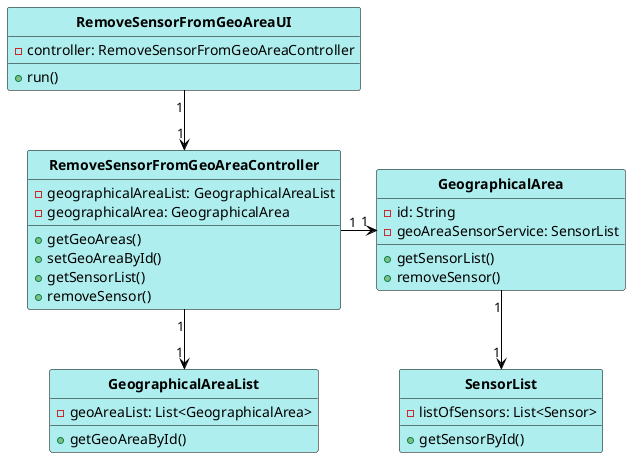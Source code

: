 @startuml
skinparam linetype ortho

skinparam class {
	BackgroundColor PaleTurquoise
	ArrowColor Black
	BorderColor Black
	FontStyle Bold
}

hide circle

RemoveSensorFromGeoAreaUI "1" -down-> "1" RemoveSensorFromGeoAreaController
RemoveSensorFromGeoAreaController "1" -down-> "1" GeographicalAreaList
RemoveSensorFromGeoAreaController "1" -> "1" GeographicalArea
GeographicalArea "1" --> "1" SensorList

Class RemoveSensorFromGeoAreaUI {
-controller: RemoveSensorFromGeoAreaController
+run()
}

Class RemoveSensorFromGeoAreaController {
-geographicalAreaList: GeographicalAreaList
-geographicalArea: GeographicalArea
+getGeoAreas()
+setGeoAreaById()
+getSensorList()
+removeSensor()
}

Class GeographicalAreaList {
-geoAreaList: List<GeographicalArea>
+getGeoAreaById()
}

Class GeographicalArea {
-id: String
-geoAreaSensorService: SensorList
+getSensorList()
+removeSensor()
}

Class SensorList {
-listOfSensors: List<Sensor>
+getSensorById()
}
@enduml